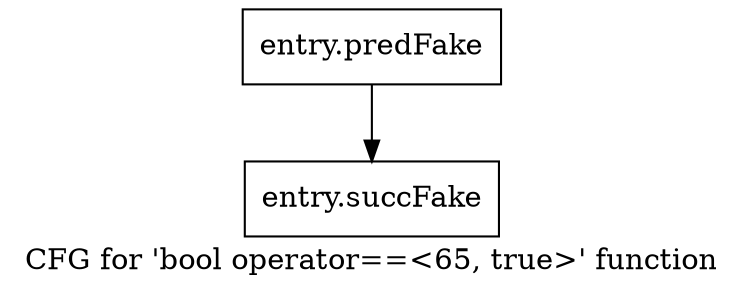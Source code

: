 digraph "CFG for 'bool operator==\<65, true\>' function" {
	label="CFG for 'bool operator==\<65, true\>' function";

	Node0x3bef5e0 [shape=record,filename="",linenumber="",label="{entry.predFake}"];
	Node0x3bef5e0 -> Node0x3e98040[ callList="" memoryops="" filename="/tools/Xilinx/Vitis_HLS/2022.1/include/etc/ap_private.h" execusionnum="3200"];
	Node0x3e98040 [shape=record,filename="/tools/Xilinx/Vitis_HLS/2022.1/include/etc/ap_private.h",linenumber="7216",label="{entry.succFake}"];
}
